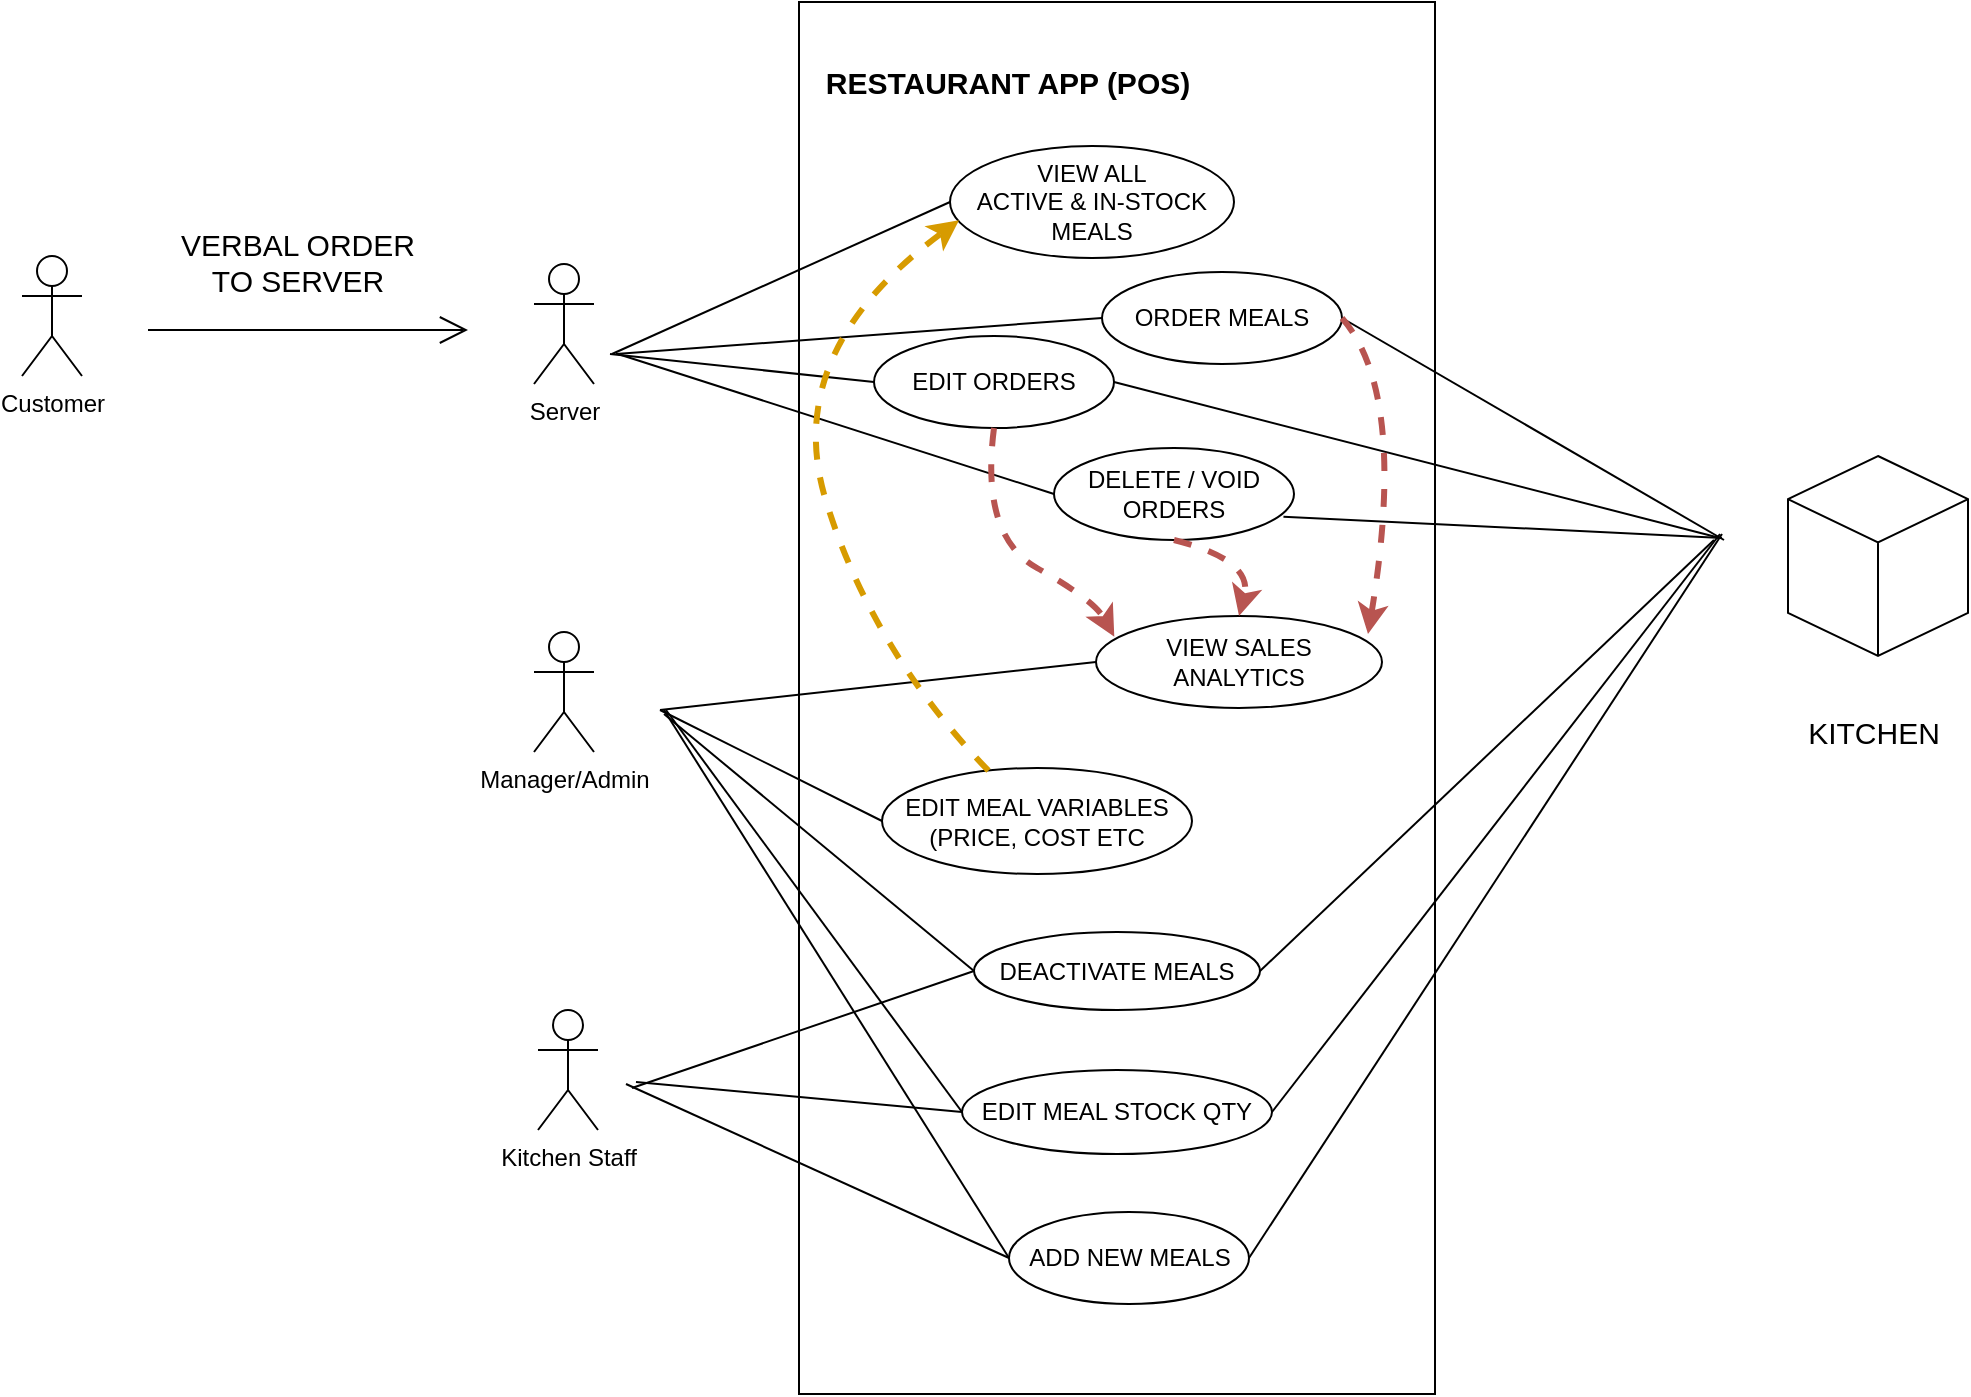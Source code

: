<mxfile version="13.9.6" type="github">
  <diagram id="jMXvhR3mQ0N-Q9TLe7rR" name="Page-1">
    <mxGraphModel dx="1273" dy="539" grid="0" gridSize="10" guides="1" tooltips="1" connect="1" arrows="1" fold="1" page="0" pageScale="1" pageWidth="827" pageHeight="1169" math="0" shadow="0">
      <root>
        <mxCell id="0" />
        <mxCell id="1" parent="0" />
        <mxCell id="jPe0aafQRGD7vMAdwXYg-1" value="Server" style="shape=umlActor;verticalLabelPosition=bottom;verticalAlign=top;html=1;outlineConnect=0;" vertex="1" parent="1">
          <mxGeometry x="238" y="197" width="30" height="60" as="geometry" />
        </mxCell>
        <mxCell id="jPe0aafQRGD7vMAdwXYg-2" value="Customer" style="shape=umlActor;verticalLabelPosition=bottom;verticalAlign=top;html=1;outlineConnect=0;" vertex="1" parent="1">
          <mxGeometry x="-18" y="193" width="30" height="60" as="geometry" />
        </mxCell>
        <mxCell id="jPe0aafQRGD7vMAdwXYg-6" value="Manager/Admin" style="shape=umlActor;verticalLabelPosition=bottom;verticalAlign=top;html=1;outlineConnect=0;" vertex="1" parent="1">
          <mxGeometry x="238" y="381" width="30" height="60" as="geometry" />
        </mxCell>
        <mxCell id="jPe0aafQRGD7vMAdwXYg-7" value="Kitchen Staff" style="shape=umlActor;verticalLabelPosition=bottom;verticalAlign=top;html=1;outlineConnect=0;" vertex="1" parent="1">
          <mxGeometry x="240" y="570" width="30" height="60" as="geometry" />
        </mxCell>
        <mxCell id="jPe0aafQRGD7vMAdwXYg-8" value="" style="html=1;whiteSpace=wrap;shape=isoCube2;backgroundOutline=1;isoAngle=15;" vertex="1" parent="1">
          <mxGeometry x="865" y="293" width="90" height="100" as="geometry" />
        </mxCell>
        <mxCell id="jPe0aafQRGD7vMAdwXYg-9" value="&lt;font style=&quot;font-size: 15px&quot;&gt;KITCHEN&lt;/font&gt;" style="text;html=1;strokeColor=none;fillColor=none;align=center;verticalAlign=middle;whiteSpace=wrap;rounded=0;" vertex="1" parent="1">
          <mxGeometry x="888" y="421" width="40" height="20" as="geometry" />
        </mxCell>
        <mxCell id="jPe0aafQRGD7vMAdwXYg-13" value="" style="rounded=0;whiteSpace=wrap;html=1;" vertex="1" parent="1">
          <mxGeometry x="370.5" y="66" width="318" height="696" as="geometry" />
        </mxCell>
        <mxCell id="jPe0aafQRGD7vMAdwXYg-14" value="&lt;b&gt;&lt;font style=&quot;font-size: 15px&quot;&gt;RESTAURANT APP (POS)&lt;/font&gt;&lt;/b&gt;" style="text;html=1;strokeColor=none;fillColor=none;align=center;verticalAlign=middle;whiteSpace=wrap;rounded=0;" vertex="1" parent="1">
          <mxGeometry x="378" y="96" width="194" height="20" as="geometry" />
        </mxCell>
        <mxCell id="jPe0aafQRGD7vMAdwXYg-15" value="VIEW ALL &lt;br&gt;ACTIVE &amp;amp; IN-STOCK MEALS" style="ellipse;whiteSpace=wrap;html=1;" vertex="1" parent="1">
          <mxGeometry x="446" y="138" width="142" height="56" as="geometry" />
        </mxCell>
        <mxCell id="jPe0aafQRGD7vMAdwXYg-16" value="ORDER MEALS" style="ellipse;whiteSpace=wrap;html=1;" vertex="1" parent="1">
          <mxGeometry x="522" y="201" width="120" height="46" as="geometry" />
        </mxCell>
        <mxCell id="jPe0aafQRGD7vMAdwXYg-19" value="&lt;font style=&quot;font-size: 15px&quot;&gt;VERBAL ORDER TO SERVER&lt;/font&gt;" style="text;html=1;strokeColor=none;fillColor=none;align=center;verticalAlign=middle;whiteSpace=wrap;rounded=0;" vertex="1" parent="1">
          <mxGeometry x="52" y="186" width="136" height="20" as="geometry" />
        </mxCell>
        <mxCell id="jPe0aafQRGD7vMAdwXYg-20" value="" style="endArrow=open;endFill=1;endSize=12;html=1;" edge="1" parent="1">
          <mxGeometry width="160" relative="1" as="geometry">
            <mxPoint x="45" y="230" as="sourcePoint" />
            <mxPoint x="205" y="230" as="targetPoint" />
          </mxGeometry>
        </mxCell>
        <mxCell id="jPe0aafQRGD7vMAdwXYg-24" value="" style="endArrow=none;html=1;entryX=0;entryY=0.5;entryDx=0;entryDy=0;" edge="1" parent="1" target="jPe0aafQRGD7vMAdwXYg-15">
          <mxGeometry width="50" height="50" relative="1" as="geometry">
            <mxPoint x="277" y="242" as="sourcePoint" />
            <mxPoint x="300" y="252" as="targetPoint" />
          </mxGeometry>
        </mxCell>
        <mxCell id="jPe0aafQRGD7vMAdwXYg-25" value="" style="endArrow=none;html=1;entryX=0;entryY=0.5;entryDx=0;entryDy=0;" edge="1" parent="1" target="jPe0aafQRGD7vMAdwXYg-16">
          <mxGeometry width="50" height="50" relative="1" as="geometry">
            <mxPoint x="279" y="242" as="sourcePoint" />
            <mxPoint x="456" y="176" as="targetPoint" />
          </mxGeometry>
        </mxCell>
        <mxCell id="jPe0aafQRGD7vMAdwXYg-26" value="EDIT ORDERS" style="ellipse;whiteSpace=wrap;html=1;" vertex="1" parent="1">
          <mxGeometry x="408" y="233" width="120" height="46" as="geometry" />
        </mxCell>
        <mxCell id="jPe0aafQRGD7vMAdwXYg-27" value="" style="endArrow=none;html=1;entryX=0;entryY=0.5;entryDx=0;entryDy=0;" edge="1" parent="1" target="jPe0aafQRGD7vMAdwXYg-26">
          <mxGeometry width="50" height="50" relative="1" as="geometry">
            <mxPoint x="276" y="242" as="sourcePoint" />
            <mxPoint x="532" y="234" as="targetPoint" />
          </mxGeometry>
        </mxCell>
        <mxCell id="jPe0aafQRGD7vMAdwXYg-28" value="DELETE / VOID ORDERS" style="ellipse;whiteSpace=wrap;html=1;" vertex="1" parent="1">
          <mxGeometry x="498" y="289" width="120" height="46" as="geometry" />
        </mxCell>
        <mxCell id="jPe0aafQRGD7vMAdwXYg-29" value="" style="endArrow=none;html=1;entryX=0;entryY=0.5;entryDx=0;entryDy=0;" edge="1" parent="1" target="jPe0aafQRGD7vMAdwXYg-28">
          <mxGeometry width="50" height="50" relative="1" as="geometry">
            <mxPoint x="280" y="242" as="sourcePoint" />
            <mxPoint x="418" y="266" as="targetPoint" />
          </mxGeometry>
        </mxCell>
        <mxCell id="jPe0aafQRGD7vMAdwXYg-30" value="ADD NEW MEALS" style="ellipse;whiteSpace=wrap;html=1;" vertex="1" parent="1">
          <mxGeometry x="475.5" y="671" width="120" height="46" as="geometry" />
        </mxCell>
        <mxCell id="jPe0aafQRGD7vMAdwXYg-31" value="DEACTIVATE MEALS" style="ellipse;whiteSpace=wrap;html=1;" vertex="1" parent="1">
          <mxGeometry x="458" y="531" width="143" height="39" as="geometry" />
        </mxCell>
        <mxCell id="jPe0aafQRGD7vMAdwXYg-32" value="EDIT MEAL VARIABLES (PRICE, COST ETC" style="ellipse;whiteSpace=wrap;html=1;" vertex="1" parent="1">
          <mxGeometry x="412" y="449" width="155" height="53" as="geometry" />
        </mxCell>
        <mxCell id="jPe0aafQRGD7vMAdwXYg-33" value="VIEW SALES ANALYTICS" style="ellipse;whiteSpace=wrap;html=1;" vertex="1" parent="1">
          <mxGeometry x="519" y="373" width="143" height="46" as="geometry" />
        </mxCell>
        <mxCell id="jPe0aafQRGD7vMAdwXYg-34" value="" style="endArrow=none;html=1;entryX=0;entryY=0.5;entryDx=0;entryDy=0;" edge="1" parent="1" target="jPe0aafQRGD7vMAdwXYg-30">
          <mxGeometry width="50" height="50" relative="1" as="geometry">
            <mxPoint x="303" y="420" as="sourcePoint" />
            <mxPoint x="530.0" y="314" as="targetPoint" />
          </mxGeometry>
        </mxCell>
        <mxCell id="jPe0aafQRGD7vMAdwXYg-35" value="" style="endArrow=none;html=1;entryX=0;entryY=0.5;entryDx=0;entryDy=0;" edge="1" parent="1" target="jPe0aafQRGD7vMAdwXYg-32">
          <mxGeometry width="50" height="50" relative="1" as="geometry">
            <mxPoint x="301" y="420" as="sourcePoint" />
            <mxPoint x="393.0" y="373" as="targetPoint" />
          </mxGeometry>
        </mxCell>
        <mxCell id="jPe0aafQRGD7vMAdwXYg-36" value="" style="endArrow=none;html=1;entryX=0;entryY=0.5;entryDx=0;entryDy=0;" edge="1" parent="1" target="jPe0aafQRGD7vMAdwXYg-31">
          <mxGeometry width="50" height="50" relative="1" as="geometry">
            <mxPoint x="303" y="422" as="sourcePoint" />
            <mxPoint x="506.0" y="403.5" as="targetPoint" />
          </mxGeometry>
        </mxCell>
        <mxCell id="jPe0aafQRGD7vMAdwXYg-37" value="" style="endArrow=none;html=1;entryX=0;entryY=0.5;entryDx=0;entryDy=0;" edge="1" parent="1" target="jPe0aafQRGD7vMAdwXYg-33">
          <mxGeometry width="50" height="50" relative="1" as="geometry">
            <mxPoint x="301" y="420" as="sourcePoint" />
            <mxPoint x="395.0" y="452.5" as="targetPoint" />
          </mxGeometry>
        </mxCell>
        <mxCell id="jPe0aafQRGD7vMAdwXYg-38" value="EDIT MEAL STOCK QTY" style="ellipse;whiteSpace=wrap;html=1;" vertex="1" parent="1">
          <mxGeometry x="452" y="600" width="155" height="42" as="geometry" />
        </mxCell>
        <mxCell id="jPe0aafQRGD7vMAdwXYg-39" value="" style="endArrow=none;html=1;entryX=0;entryY=0.5;entryDx=0;entryDy=0;" edge="1" parent="1" target="jPe0aafQRGD7vMAdwXYg-38">
          <mxGeometry width="50" height="50" relative="1" as="geometry">
            <mxPoint x="304" y="420" as="sourcePoint" />
            <mxPoint x="512.5" y="401.5" as="targetPoint" />
          </mxGeometry>
        </mxCell>
        <mxCell id="jPe0aafQRGD7vMAdwXYg-40" value="" style="endArrow=none;html=1;entryX=0;entryY=0.5;entryDx=0;entryDy=0;" edge="1" parent="1" target="jPe0aafQRGD7vMAdwXYg-30">
          <mxGeometry width="50" height="50" relative="1" as="geometry">
            <mxPoint x="284" y="607" as="sourcePoint" />
            <mxPoint x="473" y="625" as="targetPoint" />
          </mxGeometry>
        </mxCell>
        <mxCell id="jPe0aafQRGD7vMAdwXYg-41" value="" style="endArrow=none;html=1;entryX=0;entryY=0.5;entryDx=0;entryDy=0;" edge="1" parent="1" target="jPe0aafQRGD7vMAdwXYg-38">
          <mxGeometry width="50" height="50" relative="1" as="geometry">
            <mxPoint x="289" y="606" as="sourcePoint" />
            <mxPoint x="483" y="635" as="targetPoint" />
          </mxGeometry>
        </mxCell>
        <mxCell id="jPe0aafQRGD7vMAdwXYg-42" value="" style="endArrow=none;html=1;entryX=0;entryY=0.5;entryDx=0;entryDy=0;" edge="1" parent="1" target="jPe0aafQRGD7vMAdwXYg-31">
          <mxGeometry width="50" height="50" relative="1" as="geometry">
            <mxPoint x="287" y="609" as="sourcePoint" />
            <mxPoint x="466.0" y="583" as="targetPoint" />
          </mxGeometry>
        </mxCell>
        <mxCell id="jPe0aafQRGD7vMAdwXYg-47" value="" style="endArrow=none;html=1;exitX=1;exitY=0.5;exitDx=0;exitDy=0;" edge="1" parent="1" source="jPe0aafQRGD7vMAdwXYg-16">
          <mxGeometry width="50" height="50" relative="1" as="geometry">
            <mxPoint x="290" y="252" as="sourcePoint" />
            <mxPoint x="833" y="335" as="targetPoint" />
          </mxGeometry>
        </mxCell>
        <mxCell id="jPe0aafQRGD7vMAdwXYg-48" value="" style="endArrow=none;html=1;exitX=1;exitY=0.5;exitDx=0;exitDy=0;" edge="1" parent="1" source="jPe0aafQRGD7vMAdwXYg-26">
          <mxGeometry width="50" height="50" relative="1" as="geometry">
            <mxPoint x="652.0" y="234.0" as="sourcePoint" />
            <mxPoint x="831" y="334" as="targetPoint" />
          </mxGeometry>
        </mxCell>
        <mxCell id="jPe0aafQRGD7vMAdwXYg-49" value="" style="endArrow=none;html=1;exitX=0.956;exitY=0.746;exitDx=0;exitDy=0;exitPerimeter=0;" edge="1" parent="1" source="jPe0aafQRGD7vMAdwXYg-28">
          <mxGeometry width="50" height="50" relative="1" as="geometry">
            <mxPoint x="538.0" y="266" as="sourcePoint" />
            <mxPoint x="832" y="334" as="targetPoint" />
          </mxGeometry>
        </mxCell>
        <mxCell id="jPe0aafQRGD7vMAdwXYg-50" value="" style="endArrow=none;html=1;exitX=1;exitY=0.5;exitDx=0;exitDy=0;" edge="1" parent="1" source="jPe0aafQRGD7vMAdwXYg-31">
          <mxGeometry width="50" height="50" relative="1" as="geometry">
            <mxPoint x="622.72" y="333.316" as="sourcePoint" />
            <mxPoint x="828" y="335" as="targetPoint" />
          </mxGeometry>
        </mxCell>
        <mxCell id="jPe0aafQRGD7vMAdwXYg-51" value="" style="endArrow=none;html=1;exitX=1;exitY=0.5;exitDx=0;exitDy=0;" edge="1" parent="1" source="jPe0aafQRGD7vMAdwXYg-38">
          <mxGeometry width="50" height="50" relative="1" as="geometry">
            <mxPoint x="611.0" y="535.5" as="sourcePoint" />
            <mxPoint x="831" y="332" as="targetPoint" />
          </mxGeometry>
        </mxCell>
        <mxCell id="jPe0aafQRGD7vMAdwXYg-52" value="" style="endArrow=none;html=1;exitX=1;exitY=0.5;exitDx=0;exitDy=0;" edge="1" parent="1" source="jPe0aafQRGD7vMAdwXYg-30">
          <mxGeometry width="50" height="50" relative="1" as="geometry">
            <mxPoint x="621.0" y="583" as="sourcePoint" />
            <mxPoint x="832" y="332" as="targetPoint" />
          </mxGeometry>
        </mxCell>
        <mxCell id="jPe0aafQRGD7vMAdwXYg-56" value="" style="curved=1;endArrow=classic;html=1;exitX=1;exitY=0.5;exitDx=0;exitDy=0;entryX=0.951;entryY=0.196;entryDx=0;entryDy=0;entryPerimeter=0;fillColor=#f8cecc;dashed=1;strokeColor=#B85450;strokeWidth=3;" edge="1" parent="1" source="jPe0aafQRGD7vMAdwXYg-16" target="jPe0aafQRGD7vMAdwXYg-33">
          <mxGeometry width="50" height="50" relative="1" as="geometry">
            <mxPoint x="625" y="443" as="sourcePoint" />
            <mxPoint x="675" y="393" as="targetPoint" />
            <Array as="points">
              <mxPoint x="675" y="262" />
            </Array>
          </mxGeometry>
        </mxCell>
        <mxCell id="jPe0aafQRGD7vMAdwXYg-58" value="" style="curved=1;endArrow=classic;html=1;exitX=0.5;exitY=1;exitDx=0;exitDy=0;fillColor=#f8cecc;dashed=1;strokeColor=#B85450;strokeWidth=3;entryX=0.064;entryY=0.225;entryDx=0;entryDy=0;entryPerimeter=0;" edge="1" parent="1" source="jPe0aafQRGD7vMAdwXYg-26" target="jPe0aafQRGD7vMAdwXYg-33">
          <mxGeometry width="50" height="50" relative="1" as="geometry">
            <mxPoint x="568" y="345.0" as="sourcePoint" />
            <mxPoint x="561.02" y="386.824" as="targetPoint" />
            <Array as="points">
              <mxPoint x="461" y="333" />
              <mxPoint x="518" y="365" />
            </Array>
          </mxGeometry>
        </mxCell>
        <mxCell id="jPe0aafQRGD7vMAdwXYg-59" value="" style="curved=1;endArrow=classic;html=1;exitX=0.5;exitY=1;exitDx=0;exitDy=0;fillColor=#f8cecc;dashed=1;strokeColor=#B85450;strokeWidth=3;entryX=0.5;entryY=0;entryDx=0;entryDy=0;" edge="1" parent="1" source="jPe0aafQRGD7vMAdwXYg-28" target="jPe0aafQRGD7vMAdwXYg-33">
          <mxGeometry width="50" height="50" relative="1" as="geometry">
            <mxPoint x="478" y="289.0" as="sourcePoint" />
            <mxPoint x="538.152" y="393.35" as="targetPoint" />
            <Array as="points">
              <mxPoint x="598" y="345" />
            </Array>
          </mxGeometry>
        </mxCell>
        <mxCell id="jPe0aafQRGD7vMAdwXYg-60" value="" style="curved=1;endArrow=classic;html=1;fillColor=#ffe6cc;dashed=1;strokeColor=#d79b00;strokeWidth=3;entryX=0.032;entryY=0.663;entryDx=0;entryDy=0;entryPerimeter=0;" edge="1" parent="1" source="jPe0aafQRGD7vMAdwXYg-32" target="jPe0aafQRGD7vMAdwXYg-15">
          <mxGeometry width="50" height="50" relative="1" as="geometry">
            <mxPoint x="478" y="289.0" as="sourcePoint" />
            <mxPoint x="538.152" y="393.35" as="targetPoint" />
            <Array as="points">
              <mxPoint x="407" y="390" />
              <mxPoint x="361" y="241" />
            </Array>
          </mxGeometry>
        </mxCell>
      </root>
    </mxGraphModel>
  </diagram>
</mxfile>
